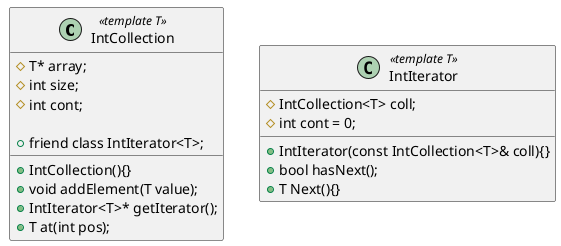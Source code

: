 @startuml
Class IntCollection<<template T>>{
  #T* array;
  #int size;
  #int cont;

  +friend class IntIterator<T>;
  +IntCollection(){}
  +void addElement(T value);
  +IntIterator<T>* getIterator();
  +T at(int pos);
}

Class IntIterator<<template T>>{
  #IntCollection<T> coll;
  #int cont = 0;

  +IntIterator(const IntCollection<T>& coll){}
	+bool hasNext();
	+T Next(){}
}

@enduml
